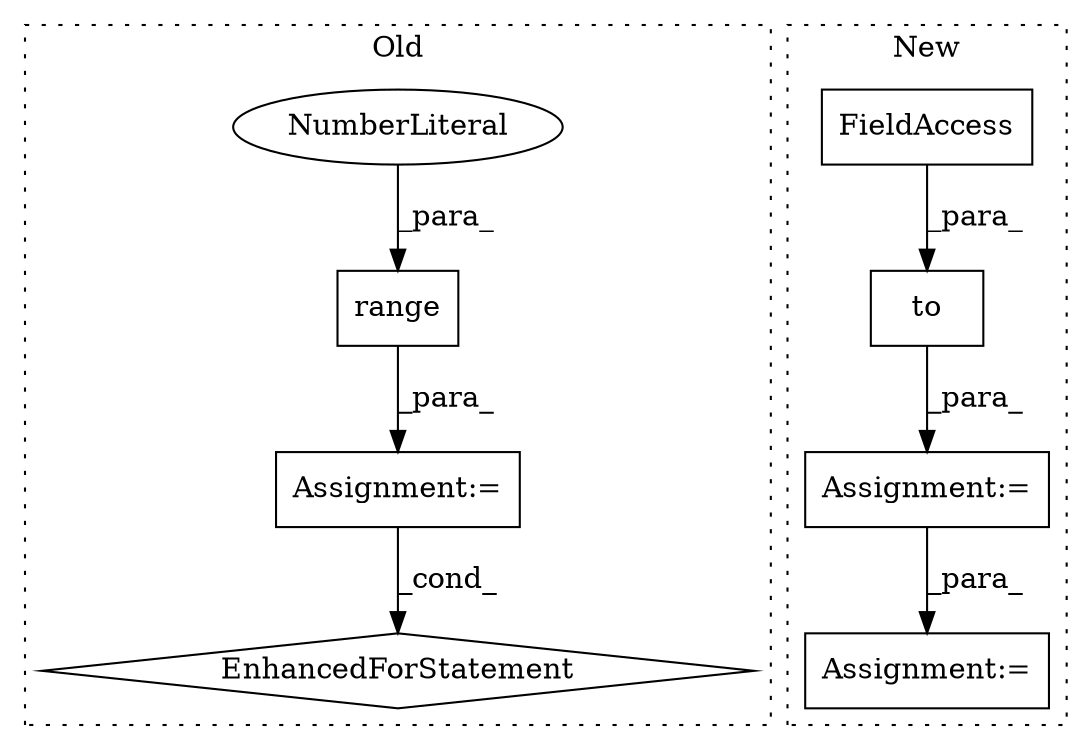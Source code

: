 digraph G {
subgraph cluster0 {
1 [label="range" a="32" s="2993,3004" l="6,1" shape="box"];
4 [label="Assignment:=" a="7" s="2928,3005" l="53,2" shape="box"];
5 [label="EnhancedForStatement" a="70" s="2928,3005" l="53,2" shape="diamond"];
8 [label="NumberLiteral" a="34" s="2999" l="1" shape="ellipse"];
label = "Old";
style="dotted";
}
subgraph cluster1 {
2 [label="to" a="32" s="2256,2265" l="3,1" shape="box"];
3 [label="Assignment:=" a="7" s="2339" l="1" shape="box"];
6 [label="FieldAccess" a="22" s="2259" l="6" shape="box"];
7 [label="Assignment:=" a="7" s="2249" l="1" shape="box"];
label = "New";
style="dotted";
}
1 -> 4 [label="_para_"];
2 -> 7 [label="_para_"];
4 -> 5 [label="_cond_"];
6 -> 2 [label="_para_"];
7 -> 3 [label="_para_"];
8 -> 1 [label="_para_"];
}